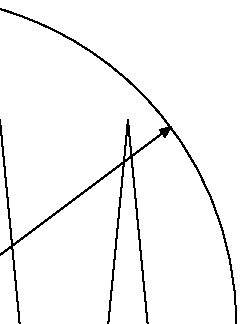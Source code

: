 % micostufas.mp
% L. Nobre G.
% 2013

prologues := 1;

beginfig(1);
  numeric u, basecant, altucnat, diagcant, baseestu, altuestu, diagestu;
  numeric aux, rayestu;
  u = 1cm;
  basecant = 0.5u;
  diagcant = 2.6u;
  altucant = diagcant +-+ 0.5basecant;
  baseestu = 6u;
  altuestu = 4u;
  diagestu = altuestu ++ 0.5baseestu;
  numeric angalpha, scalefac, cantdesv;
  angalpha = 180-2*angle(0.5baseestu,altuestu); %show angalpha;
  rayestu = altuestu/sind(angalpha);
  message "Raio de curvatura: " & decimal(rayestu/u);
  cantdesv = 0.25*(baseestu+basecant);
  path auxpa, cant, goticarch;
  cant = (-0.5basecant,0)--(0,altucant)--(0.5basecant,0);
  draw cant;
  draw cant shifted (-cantdesv,0);
  draw cant shifted (cantdesv,0);
  z1 = (-0.5*cosd(angalpha),0);
  auxpa = (halfcircle cutafter (origin--dir(angalpha))) shifted z1;
  aux = xpart point 0 of auxpa;
  scalefac = 0.5*baseestu/aux;
  goticarch = auxpa scaled scalefac;
  draw goticarch;
  draw goticarch xscaled -1;
  z0 = z1 scaled scalefac;
  drawarrow z0--(z0+rayestu*dir(angalpha/2));
  numeric comprimarco;
  comprimarco = rayestu*3.14159*angalpha/(180*u);
  message "Comprimento de cada arco: " & decimal(comprimarco);
endfig;

end.